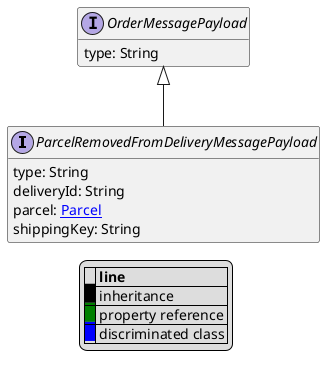 @startuml

hide empty fields
hide empty methods
legend
|= |= line |
|<back:black>   </back>| inheritance |
|<back:green>   </back>| property reference |
|<back:blue>   </back>| discriminated class |
endlegend
interface ParcelRemovedFromDeliveryMessagePayload [[ParcelRemovedFromDeliveryMessagePayload.svg]] extends OrderMessagePayload {
    type: String
    deliveryId: String
    parcel: [[Parcel.svg Parcel]]
    shippingKey: String
}
interface OrderMessagePayload [[OrderMessagePayload.svg]]  {
    type: String
}





@enduml
